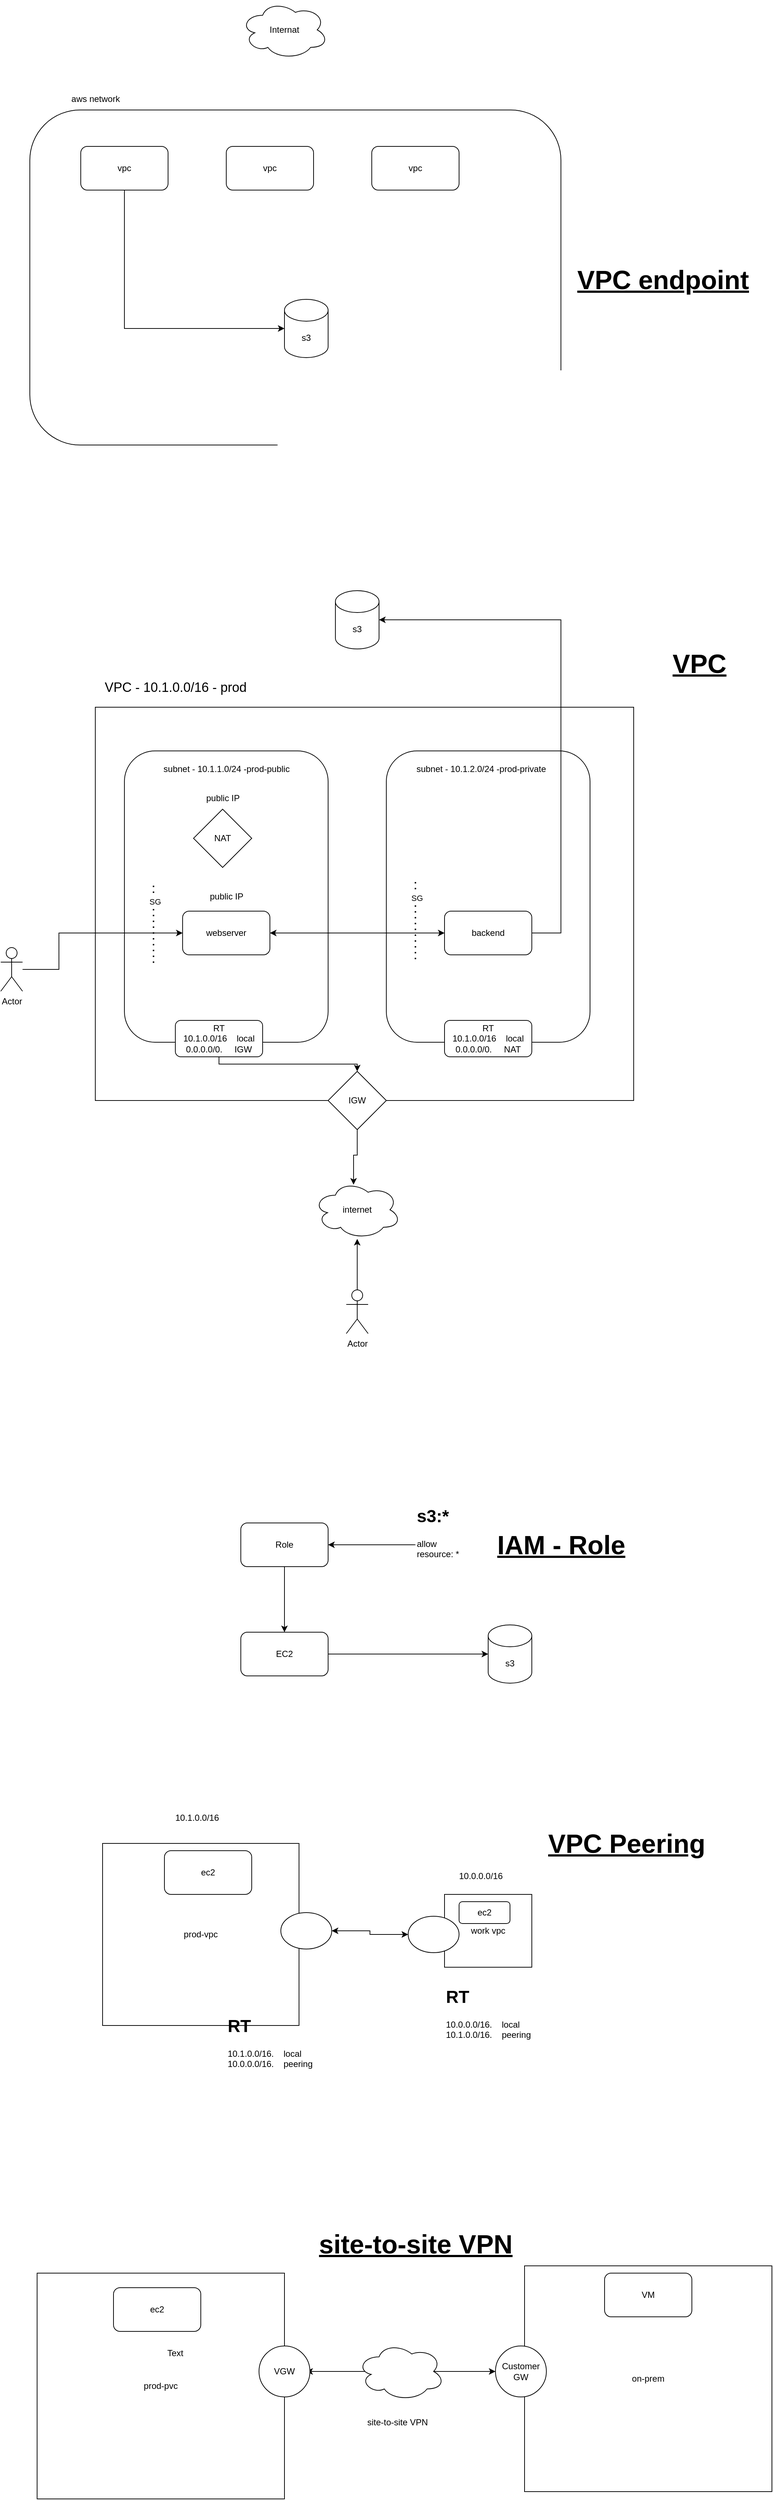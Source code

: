 <mxfile version="24.6.1" type="device">
  <diagram name="Page-1" id="GcCgLhyt7vz6Rbl6KXeo">
    <mxGraphModel dx="2433" dy="2065" grid="1" gridSize="10" guides="1" tooltips="1" connect="1" arrows="1" fold="1" page="1" pageScale="1" pageWidth="850" pageHeight="1100" math="0" shadow="0">
      <root>
        <mxCell id="0" />
        <mxCell id="1" parent="0" />
        <mxCell id="pytdyRZE-BAeMgei_a44-2" value="" style="rounded=0;whiteSpace=wrap;html=1;" vertex="1" parent="1">
          <mxGeometry x="50" y="120" width="740" height="540" as="geometry" />
        </mxCell>
        <mxCell id="pytdyRZE-BAeMgei_a44-3" value="&lt;font style=&quot;font-size: 18px;&quot;&gt;VPC - 10.1.0.0/16 - prod&lt;/font&gt;" style="text;html=1;align=center;verticalAlign=middle;resizable=0;points=[];autosize=1;strokeColor=none;fillColor=none;" vertex="1" parent="1">
          <mxGeometry x="50" y="73" width="220" height="40" as="geometry" />
        </mxCell>
        <mxCell id="pytdyRZE-BAeMgei_a44-4" value="" style="rounded=1;whiteSpace=wrap;html=1;" vertex="1" parent="1">
          <mxGeometry x="90" y="180" width="280" height="400" as="geometry" />
        </mxCell>
        <mxCell id="pytdyRZE-BAeMgei_a44-5" value="" style="rounded=1;whiteSpace=wrap;html=1;" vertex="1" parent="1">
          <mxGeometry x="450" y="180" width="280" height="400" as="geometry" />
        </mxCell>
        <mxCell id="pytdyRZE-BAeMgei_a44-6" value="subnet - 10.1.1.0/24 -prod-public" style="text;html=1;align=center;verticalAlign=middle;resizable=0;points=[];autosize=1;strokeColor=none;fillColor=none;" vertex="1" parent="1">
          <mxGeometry x="130" y="190" width="200" height="30" as="geometry" />
        </mxCell>
        <mxCell id="pytdyRZE-BAeMgei_a44-7" value="IGW" style="rhombus;whiteSpace=wrap;html=1;" vertex="1" parent="1">
          <mxGeometry x="370" y="620" width="80" height="80" as="geometry" />
        </mxCell>
        <mxCell id="pytdyRZE-BAeMgei_a44-25" style="edgeStyle=orthogonalEdgeStyle;rounded=0;orthogonalLoop=1;jettySize=auto;html=1;entryX=0;entryY=0.5;entryDx=0;entryDy=0;" edge="1" parent="1" source="pytdyRZE-BAeMgei_a44-8" target="pytdyRZE-BAeMgei_a44-20">
          <mxGeometry relative="1" as="geometry" />
        </mxCell>
        <mxCell id="pytdyRZE-BAeMgei_a44-8" value="webserver" style="rounded=1;whiteSpace=wrap;html=1;" vertex="1" parent="1">
          <mxGeometry x="170" y="400" width="120" height="60" as="geometry" />
        </mxCell>
        <mxCell id="pytdyRZE-BAeMgei_a44-11" style="edgeStyle=orthogonalEdgeStyle;rounded=0;orthogonalLoop=1;jettySize=auto;html=1;" edge="1" parent="1" source="pytdyRZE-BAeMgei_a44-10" target="pytdyRZE-BAeMgei_a44-7">
          <mxGeometry relative="1" as="geometry">
            <Array as="points">
              <mxPoint x="220" y="610" />
              <mxPoint x="410" y="610" />
            </Array>
          </mxGeometry>
        </mxCell>
        <mxCell id="pytdyRZE-BAeMgei_a44-10" value="RT&lt;br&gt;10.1.0.0/16&amp;nbsp; &amp;nbsp; local&lt;br&gt;0.0.0.0/0.&amp;nbsp; &amp;nbsp; &amp;nbsp;IGW" style="rounded=1;whiteSpace=wrap;html=1;" vertex="1" parent="1">
          <mxGeometry x="160" y="550" width="120" height="50" as="geometry" />
        </mxCell>
        <mxCell id="pytdyRZE-BAeMgei_a44-13" style="edgeStyle=orthogonalEdgeStyle;rounded=0;orthogonalLoop=1;jettySize=auto;html=1;" edge="1" parent="1" source="pytdyRZE-BAeMgei_a44-12" target="pytdyRZE-BAeMgei_a44-8">
          <mxGeometry relative="1" as="geometry">
            <Array as="points">
              <mxPoint y="480" />
              <mxPoint y="430" />
            </Array>
          </mxGeometry>
        </mxCell>
        <mxCell id="pytdyRZE-BAeMgei_a44-12" value="Actor" style="shape=umlActor;verticalLabelPosition=bottom;verticalAlign=top;html=1;outlineConnect=0;" vertex="1" parent="1">
          <mxGeometry x="-80" y="450" width="30" height="60" as="geometry" />
        </mxCell>
        <mxCell id="pytdyRZE-BAeMgei_a44-14" value="public IP" style="text;html=1;align=center;verticalAlign=middle;resizable=0;points=[];autosize=1;strokeColor=none;fillColor=none;" vertex="1" parent="1">
          <mxGeometry x="195" y="365" width="70" height="30" as="geometry" />
        </mxCell>
        <mxCell id="pytdyRZE-BAeMgei_a44-18" value="" style="endArrow=none;dashed=1;html=1;dashPattern=1 3;strokeWidth=2;rounded=0;" edge="1" parent="1">
          <mxGeometry width="50" height="50" relative="1" as="geometry">
            <mxPoint x="130" y="365.003" as="sourcePoint" />
            <mxPoint x="130" y="475" as="targetPoint" />
          </mxGeometry>
        </mxCell>
        <mxCell id="pytdyRZE-BAeMgei_a44-19" value="SG" style="edgeLabel;html=1;align=center;verticalAlign=middle;resizable=0;points=[];" vertex="1" connectable="0" parent="pytdyRZE-BAeMgei_a44-18">
          <mxGeometry x="-0.609" y="2" relative="1" as="geometry">
            <mxPoint as="offset" />
          </mxGeometry>
        </mxCell>
        <mxCell id="pytdyRZE-BAeMgei_a44-96" style="edgeStyle=orthogonalEdgeStyle;rounded=0;orthogonalLoop=1;jettySize=auto;html=1;entryX=1;entryY=0.5;entryDx=0;entryDy=0;" edge="1" parent="1" source="pytdyRZE-BAeMgei_a44-20" target="pytdyRZE-BAeMgei_a44-8">
          <mxGeometry relative="1" as="geometry" />
        </mxCell>
        <mxCell id="pytdyRZE-BAeMgei_a44-20" value="backend" style="rounded=1;whiteSpace=wrap;html=1;" vertex="1" parent="1">
          <mxGeometry x="530" y="400" width="120" height="60" as="geometry" />
        </mxCell>
        <mxCell id="pytdyRZE-BAeMgei_a44-21" value="subnet - 10.1.2.0/24 -prod-private" style="text;html=1;align=center;verticalAlign=middle;resizable=0;points=[];autosize=1;strokeColor=none;fillColor=none;" vertex="1" parent="1">
          <mxGeometry x="480" y="190" width="200" height="30" as="geometry" />
        </mxCell>
        <mxCell id="pytdyRZE-BAeMgei_a44-22" value="RT&lt;br&gt;10.1.0.0/16&amp;nbsp; &amp;nbsp; local&lt;br&gt;0.0.0.0/0.&amp;nbsp; &amp;nbsp; &amp;nbsp;NAT" style="rounded=1;whiteSpace=wrap;html=1;" vertex="1" parent="1">
          <mxGeometry x="530" y="550" width="120" height="50" as="geometry" />
        </mxCell>
        <mxCell id="pytdyRZE-BAeMgei_a44-23" value="NAT" style="rhombus;whiteSpace=wrap;html=1;" vertex="1" parent="1">
          <mxGeometry x="185" y="260" width="80" height="80" as="geometry" />
        </mxCell>
        <mxCell id="pytdyRZE-BAeMgei_a44-26" value="" style="endArrow=none;dashed=1;html=1;dashPattern=1 3;strokeWidth=2;rounded=0;" edge="1" parent="1">
          <mxGeometry width="50" height="50" relative="1" as="geometry">
            <mxPoint x="490" y="360.003" as="sourcePoint" />
            <mxPoint x="490" y="470" as="targetPoint" />
          </mxGeometry>
        </mxCell>
        <mxCell id="pytdyRZE-BAeMgei_a44-27" value="SG" style="edgeLabel;html=1;align=center;verticalAlign=middle;resizable=0;points=[];" vertex="1" connectable="0" parent="pytdyRZE-BAeMgei_a44-26">
          <mxGeometry x="-0.609" y="2" relative="1" as="geometry">
            <mxPoint as="offset" />
          </mxGeometry>
        </mxCell>
        <mxCell id="pytdyRZE-BAeMgei_a44-29" value="internet" style="ellipse;shape=cloud;whiteSpace=wrap;html=1;" vertex="1" parent="1">
          <mxGeometry x="350" y="770" width="120" height="80" as="geometry" />
        </mxCell>
        <mxCell id="pytdyRZE-BAeMgei_a44-30" style="edgeStyle=orthogonalEdgeStyle;rounded=0;orthogonalLoop=1;jettySize=auto;html=1;entryX=0.458;entryY=0.069;entryDx=0;entryDy=0;entryPerimeter=0;" edge="1" parent="1" source="pytdyRZE-BAeMgei_a44-7" target="pytdyRZE-BAeMgei_a44-29">
          <mxGeometry relative="1" as="geometry" />
        </mxCell>
        <mxCell id="pytdyRZE-BAeMgei_a44-32" style="edgeStyle=orthogonalEdgeStyle;rounded=0;orthogonalLoop=1;jettySize=auto;html=1;" edge="1" parent="1" source="pytdyRZE-BAeMgei_a44-31" target="pytdyRZE-BAeMgei_a44-29">
          <mxGeometry relative="1" as="geometry" />
        </mxCell>
        <mxCell id="pytdyRZE-BAeMgei_a44-31" value="Actor" style="shape=umlActor;verticalLabelPosition=bottom;verticalAlign=top;html=1;outlineConnect=0;" vertex="1" parent="1">
          <mxGeometry x="395" y="920" width="30" height="60" as="geometry" />
        </mxCell>
        <mxCell id="pytdyRZE-BAeMgei_a44-33" value="public IP" style="text;html=1;align=center;verticalAlign=middle;resizable=0;points=[];autosize=1;strokeColor=none;fillColor=none;" vertex="1" parent="1">
          <mxGeometry x="190" y="230" width="70" height="30" as="geometry" />
        </mxCell>
        <mxCell id="pytdyRZE-BAeMgei_a44-38" value="s3" style="shape=cylinder3;whiteSpace=wrap;html=1;boundedLbl=1;backgroundOutline=1;size=15;" vertex="1" parent="1">
          <mxGeometry x="380" y="-40" width="60" height="80" as="geometry" />
        </mxCell>
        <mxCell id="pytdyRZE-BAeMgei_a44-45" style="edgeStyle=orthogonalEdgeStyle;rounded=0;orthogonalLoop=1;jettySize=auto;html=1;" edge="1" parent="1" source="pytdyRZE-BAeMgei_a44-39" target="pytdyRZE-BAeMgei_a44-42">
          <mxGeometry relative="1" as="geometry" />
        </mxCell>
        <mxCell id="pytdyRZE-BAeMgei_a44-39" value="Role" style="rounded=1;whiteSpace=wrap;html=1;" vertex="1" parent="1">
          <mxGeometry x="250" y="1240" width="120" height="60" as="geometry" />
        </mxCell>
        <mxCell id="pytdyRZE-BAeMgei_a44-41" style="edgeStyle=orthogonalEdgeStyle;rounded=0;orthogonalLoop=1;jettySize=auto;html=1;entryX=1;entryY=0.5;entryDx=0;entryDy=0;" edge="1" parent="1" source="pytdyRZE-BAeMgei_a44-40" target="pytdyRZE-BAeMgei_a44-39">
          <mxGeometry relative="1" as="geometry" />
        </mxCell>
        <mxCell id="pytdyRZE-BAeMgei_a44-40" value="&lt;h1 style=&quot;margin-top: 0px;&quot;&gt;s3:*&lt;/h1&gt;&lt;div&gt;allow&lt;/div&gt;&lt;div&gt;resource: *&lt;/div&gt;" style="text;html=1;whiteSpace=wrap;overflow=hidden;rounded=0;" vertex="1" parent="1">
          <mxGeometry x="490" y="1210" width="180" height="120" as="geometry" />
        </mxCell>
        <mxCell id="pytdyRZE-BAeMgei_a44-44" style="edgeStyle=orthogonalEdgeStyle;rounded=0;orthogonalLoop=1;jettySize=auto;html=1;" edge="1" parent="1" source="pytdyRZE-BAeMgei_a44-42" target="pytdyRZE-BAeMgei_a44-43">
          <mxGeometry relative="1" as="geometry" />
        </mxCell>
        <mxCell id="pytdyRZE-BAeMgei_a44-42" value="EC2" style="rounded=1;whiteSpace=wrap;html=1;" vertex="1" parent="1">
          <mxGeometry x="250" y="1390" width="120" height="60" as="geometry" />
        </mxCell>
        <mxCell id="pytdyRZE-BAeMgei_a44-43" value="s3" style="shape=cylinder3;whiteSpace=wrap;html=1;boundedLbl=1;backgroundOutline=1;size=15;" vertex="1" parent="1">
          <mxGeometry x="590" y="1380" width="60" height="80" as="geometry" />
        </mxCell>
        <mxCell id="pytdyRZE-BAeMgei_a44-50" value="" style="rounded=1;whiteSpace=wrap;html=1;" vertex="1" parent="1">
          <mxGeometry x="-40" y="-700" width="730" height="460" as="geometry" />
        </mxCell>
        <mxCell id="pytdyRZE-BAeMgei_a44-51" value="aws network" style="text;html=1;align=center;verticalAlign=middle;resizable=0;points=[];autosize=1;strokeColor=none;fillColor=none;" vertex="1" parent="1">
          <mxGeometry x="5" y="-730" width="90" height="30" as="geometry" />
        </mxCell>
        <mxCell id="pytdyRZE-BAeMgei_a44-52" value="vpc" style="rounded=1;whiteSpace=wrap;html=1;" vertex="1" parent="1">
          <mxGeometry x="30" y="-650" width="120" height="60" as="geometry" />
        </mxCell>
        <mxCell id="pytdyRZE-BAeMgei_a44-53" value="vpc" style="rounded=1;whiteSpace=wrap;html=1;" vertex="1" parent="1">
          <mxGeometry x="230" y="-650" width="120" height="60" as="geometry" />
        </mxCell>
        <mxCell id="pytdyRZE-BAeMgei_a44-54" value="vpc" style="rounded=1;whiteSpace=wrap;html=1;" vertex="1" parent="1">
          <mxGeometry x="430" y="-650" width="120" height="60" as="geometry" />
        </mxCell>
        <mxCell id="pytdyRZE-BAeMgei_a44-55" value="s3" style="shape=cylinder3;whiteSpace=wrap;html=1;boundedLbl=1;backgroundOutline=1;size=15;" vertex="1" parent="1">
          <mxGeometry x="310" y="-440" width="60" height="80" as="geometry" />
        </mxCell>
        <mxCell id="pytdyRZE-BAeMgei_a44-56" value="Internat" style="ellipse;shape=cloud;whiteSpace=wrap;html=1;" vertex="1" parent="1">
          <mxGeometry x="250" y="-850" width="120" height="80" as="geometry" />
        </mxCell>
        <mxCell id="pytdyRZE-BAeMgei_a44-59" style="edgeStyle=orthogonalEdgeStyle;rounded=0;orthogonalLoop=1;jettySize=auto;html=1;entryX=0;entryY=0.5;entryDx=0;entryDy=0;entryPerimeter=0;" edge="1" parent="1" source="pytdyRZE-BAeMgei_a44-52" target="pytdyRZE-BAeMgei_a44-55">
          <mxGeometry relative="1" as="geometry">
            <Array as="points">
              <mxPoint x="90" y="-400" />
            </Array>
          </mxGeometry>
        </mxCell>
        <mxCell id="pytdyRZE-BAeMgei_a44-60" value="prod-vpc" style="rounded=0;whiteSpace=wrap;html=1;" vertex="1" parent="1">
          <mxGeometry x="60" y="1680" width="270" height="250" as="geometry" />
        </mxCell>
        <mxCell id="pytdyRZE-BAeMgei_a44-61" value="work vpc" style="rounded=0;whiteSpace=wrap;html=1;" vertex="1" parent="1">
          <mxGeometry x="530" y="1750" width="120" height="100" as="geometry" />
        </mxCell>
        <mxCell id="pytdyRZE-BAeMgei_a44-62" value="ec2" style="rounded=1;whiteSpace=wrap;html=1;" vertex="1" parent="1">
          <mxGeometry x="145" y="1690" width="120" height="60" as="geometry" />
        </mxCell>
        <mxCell id="pytdyRZE-BAeMgei_a44-63" value="ec2" style="rounded=1;whiteSpace=wrap;html=1;" vertex="1" parent="1">
          <mxGeometry x="550" y="1760" width="70" height="30" as="geometry" />
        </mxCell>
        <mxCell id="pytdyRZE-BAeMgei_a44-65" value="10.1.0.0/16" style="text;html=1;align=center;verticalAlign=middle;whiteSpace=wrap;rounded=0;" vertex="1" parent="1">
          <mxGeometry x="160" y="1630" width="60" height="30" as="geometry" />
        </mxCell>
        <mxCell id="pytdyRZE-BAeMgei_a44-66" value="10.0.0.0/16" style="text;html=1;align=center;verticalAlign=middle;whiteSpace=wrap;rounded=0;" vertex="1" parent="1">
          <mxGeometry x="550" y="1710" width="60" height="30" as="geometry" />
        </mxCell>
        <mxCell id="pytdyRZE-BAeMgei_a44-67" value="&lt;h1 style=&quot;margin-top: 0px;&quot;&gt;RT&lt;/h1&gt;&lt;div&gt;10.1.0.0/16.&amp;nbsp; &amp;nbsp; local&lt;/div&gt;&lt;div&gt;&lt;span style=&quot;text-align: center;&quot;&gt;10.0.0.0/16.&amp;nbsp; &amp;nbsp; peering&lt;/span&gt;&lt;br&gt;&lt;/div&gt;" style="text;html=1;whiteSpace=wrap;overflow=hidden;rounded=0;" vertex="1" parent="1">
          <mxGeometry x="230" y="1910" width="180" height="120" as="geometry" />
        </mxCell>
        <mxCell id="pytdyRZE-BAeMgei_a44-70" style="edgeStyle=orthogonalEdgeStyle;rounded=0;orthogonalLoop=1;jettySize=auto;html=1;" edge="1" parent="1" source="pytdyRZE-BAeMgei_a44-68" target="pytdyRZE-BAeMgei_a44-69">
          <mxGeometry relative="1" as="geometry" />
        </mxCell>
        <mxCell id="pytdyRZE-BAeMgei_a44-68" value="" style="ellipse;whiteSpace=wrap;html=1;" vertex="1" parent="1">
          <mxGeometry x="305" y="1775" width="70" height="50" as="geometry" />
        </mxCell>
        <mxCell id="pytdyRZE-BAeMgei_a44-71" style="edgeStyle=orthogonalEdgeStyle;rounded=0;orthogonalLoop=1;jettySize=auto;html=1;" edge="1" parent="1" source="pytdyRZE-BAeMgei_a44-69" target="pytdyRZE-BAeMgei_a44-68">
          <mxGeometry relative="1" as="geometry" />
        </mxCell>
        <mxCell id="pytdyRZE-BAeMgei_a44-69" value="" style="ellipse;whiteSpace=wrap;html=1;" vertex="1" parent="1">
          <mxGeometry x="480" y="1780" width="70" height="50" as="geometry" />
        </mxCell>
        <mxCell id="pytdyRZE-BAeMgei_a44-72" value="&lt;h1 style=&quot;margin-top: 0px;&quot;&gt;RT&lt;/h1&gt;&lt;div&gt;10.0.0.0/16.&amp;nbsp; &amp;nbsp; local&lt;/div&gt;&lt;div&gt;&lt;span style=&quot;text-align: center;&quot;&gt;10.1.0.0/16.&amp;nbsp; &amp;nbsp; peering&lt;/span&gt;&lt;br&gt;&lt;/div&gt;" style="text;html=1;whiteSpace=wrap;overflow=hidden;rounded=0;" vertex="1" parent="1">
          <mxGeometry x="530" y="1870" width="180" height="120" as="geometry" />
        </mxCell>
        <mxCell id="pytdyRZE-BAeMgei_a44-83" value="prod-pvc" style="whiteSpace=wrap;html=1;" vertex="1" parent="1">
          <mxGeometry x="-30" y="2270" width="340" height="310" as="geometry" />
        </mxCell>
        <mxCell id="pytdyRZE-BAeMgei_a44-84" value="on-prem" style="whiteSpace=wrap;html=1;" vertex="1" parent="1">
          <mxGeometry x="640" y="2260" width="340" height="310" as="geometry" />
        </mxCell>
        <mxCell id="pytdyRZE-BAeMgei_a44-88" style="edgeStyle=orthogonalEdgeStyle;rounded=0;orthogonalLoop=1;jettySize=auto;html=1;" edge="1" parent="1" source="pytdyRZE-BAeMgei_a44-85">
          <mxGeometry relative="1" as="geometry">
            <mxPoint x="340" y="2405" as="targetPoint" />
          </mxGeometry>
        </mxCell>
        <mxCell id="pytdyRZE-BAeMgei_a44-85" value="Customer GW" style="ellipse;whiteSpace=wrap;html=1;" vertex="1" parent="1">
          <mxGeometry x="600" y="2370" width="70" height="70" as="geometry" />
        </mxCell>
        <mxCell id="pytdyRZE-BAeMgei_a44-87" style="edgeStyle=orthogonalEdgeStyle;rounded=0;orthogonalLoop=1;jettySize=auto;html=1;entryX=0;entryY=0.5;entryDx=0;entryDy=0;" edge="1" parent="1" source="pytdyRZE-BAeMgei_a44-86" target="pytdyRZE-BAeMgei_a44-85">
          <mxGeometry relative="1" as="geometry" />
        </mxCell>
        <mxCell id="pytdyRZE-BAeMgei_a44-86" value="VGW" style="ellipse;whiteSpace=wrap;html=1;" vertex="1" parent="1">
          <mxGeometry x="275" y="2370" width="70" height="70" as="geometry" />
        </mxCell>
        <mxCell id="pytdyRZE-BAeMgei_a44-89" value="VM" style="rounded=1;whiteSpace=wrap;html=1;" vertex="1" parent="1">
          <mxGeometry x="750" y="2270" width="120" height="60" as="geometry" />
        </mxCell>
        <mxCell id="pytdyRZE-BAeMgei_a44-90" value="ec2" style="rounded=1;whiteSpace=wrap;html=1;" vertex="1" parent="1">
          <mxGeometry x="75" y="2290" width="120" height="60" as="geometry" />
        </mxCell>
        <mxCell id="pytdyRZE-BAeMgei_a44-91" value="" style="ellipse;shape=cloud;whiteSpace=wrap;html=1;" vertex="1" parent="1">
          <mxGeometry x="410" y="2365" width="120" height="80" as="geometry" />
        </mxCell>
        <mxCell id="pytdyRZE-BAeMgei_a44-92" value="Text" style="text;html=1;align=center;verticalAlign=middle;whiteSpace=wrap;rounded=0;" vertex="1" parent="1">
          <mxGeometry x="130" y="2365" width="60" height="30" as="geometry" />
        </mxCell>
        <mxCell id="pytdyRZE-BAeMgei_a44-93" value="site-to-site VPN" style="text;html=1;align=center;verticalAlign=middle;resizable=0;points=[];autosize=1;strokeColor=none;fillColor=none;" vertex="1" parent="1">
          <mxGeometry x="410" y="2460" width="110" height="30" as="geometry" />
        </mxCell>
        <mxCell id="pytdyRZE-BAeMgei_a44-95" style="edgeStyle=orthogonalEdgeStyle;rounded=0;orthogonalLoop=1;jettySize=auto;html=1;entryX=1;entryY=0.5;entryDx=0;entryDy=0;entryPerimeter=0;" edge="1" parent="1" source="pytdyRZE-BAeMgei_a44-20" target="pytdyRZE-BAeMgei_a44-38">
          <mxGeometry relative="1" as="geometry">
            <Array as="points">
              <mxPoint x="690" y="430" />
              <mxPoint x="690" />
            </Array>
          </mxGeometry>
        </mxCell>
        <mxCell id="pytdyRZE-BAeMgei_a44-97" value="&lt;font style=&quot;font-size: 36px;&quot;&gt;&lt;b&gt;&lt;u&gt;VPC endpoint&lt;/u&gt;&lt;/b&gt;&lt;/font&gt;" style="text;html=1;align=center;verticalAlign=middle;resizable=0;points=[];autosize=1;strokeColor=none;fillColor=none;" vertex="1" parent="1">
          <mxGeometry x="700" y="-497" width="260" height="60" as="geometry" />
        </mxCell>
        <mxCell id="pytdyRZE-BAeMgei_a44-98" value="&lt;font style=&quot;font-size: 36px;&quot;&gt;&lt;b&gt;&lt;u&gt;VPC&lt;/u&gt;&lt;/b&gt;&lt;/font&gt;" style="text;html=1;align=center;verticalAlign=middle;resizable=0;points=[];autosize=1;strokeColor=none;fillColor=none;" vertex="1" parent="1">
          <mxGeometry x="830" y="30" width="100" height="60" as="geometry" />
        </mxCell>
        <mxCell id="pytdyRZE-BAeMgei_a44-99" value="&lt;font style=&quot;font-size: 36px;&quot;&gt;&lt;b&gt;&lt;u&gt;IAM - Role&lt;/u&gt;&lt;/b&gt;&lt;/font&gt;" style="text;html=1;align=center;verticalAlign=middle;resizable=0;points=[];autosize=1;strokeColor=none;fillColor=none;" vertex="1" parent="1">
          <mxGeometry x="590" y="1240" width="200" height="60" as="geometry" />
        </mxCell>
        <mxCell id="pytdyRZE-BAeMgei_a44-100" value="&lt;font style=&quot;font-size: 36px;&quot;&gt;&lt;b&gt;&lt;u&gt;VPC Peering&lt;/u&gt;&lt;/b&gt;&lt;/font&gt;" style="text;html=1;align=center;verticalAlign=middle;resizable=0;points=[];autosize=1;strokeColor=none;fillColor=none;" vertex="1" parent="1">
          <mxGeometry x="660" y="1650" width="240" height="60" as="geometry" />
        </mxCell>
        <mxCell id="pytdyRZE-BAeMgei_a44-101" value="&lt;font style=&quot;font-size: 36px;&quot;&gt;&lt;b&gt;&lt;u&gt;site-to-site&lt;/u&gt;&lt;/b&gt;&lt;/font&gt;&lt;b style=&quot;font-size: 36px;&quot;&gt;&lt;u&gt;&amp;nbsp;VPN&lt;/u&gt;&lt;/b&gt;" style="text;html=1;align=center;verticalAlign=middle;resizable=0;points=[];autosize=1;strokeColor=none;fillColor=none;" vertex="1" parent="1">
          <mxGeometry x="345" y="2200" width="290" height="60" as="geometry" />
        </mxCell>
      </root>
    </mxGraphModel>
  </diagram>
</mxfile>
